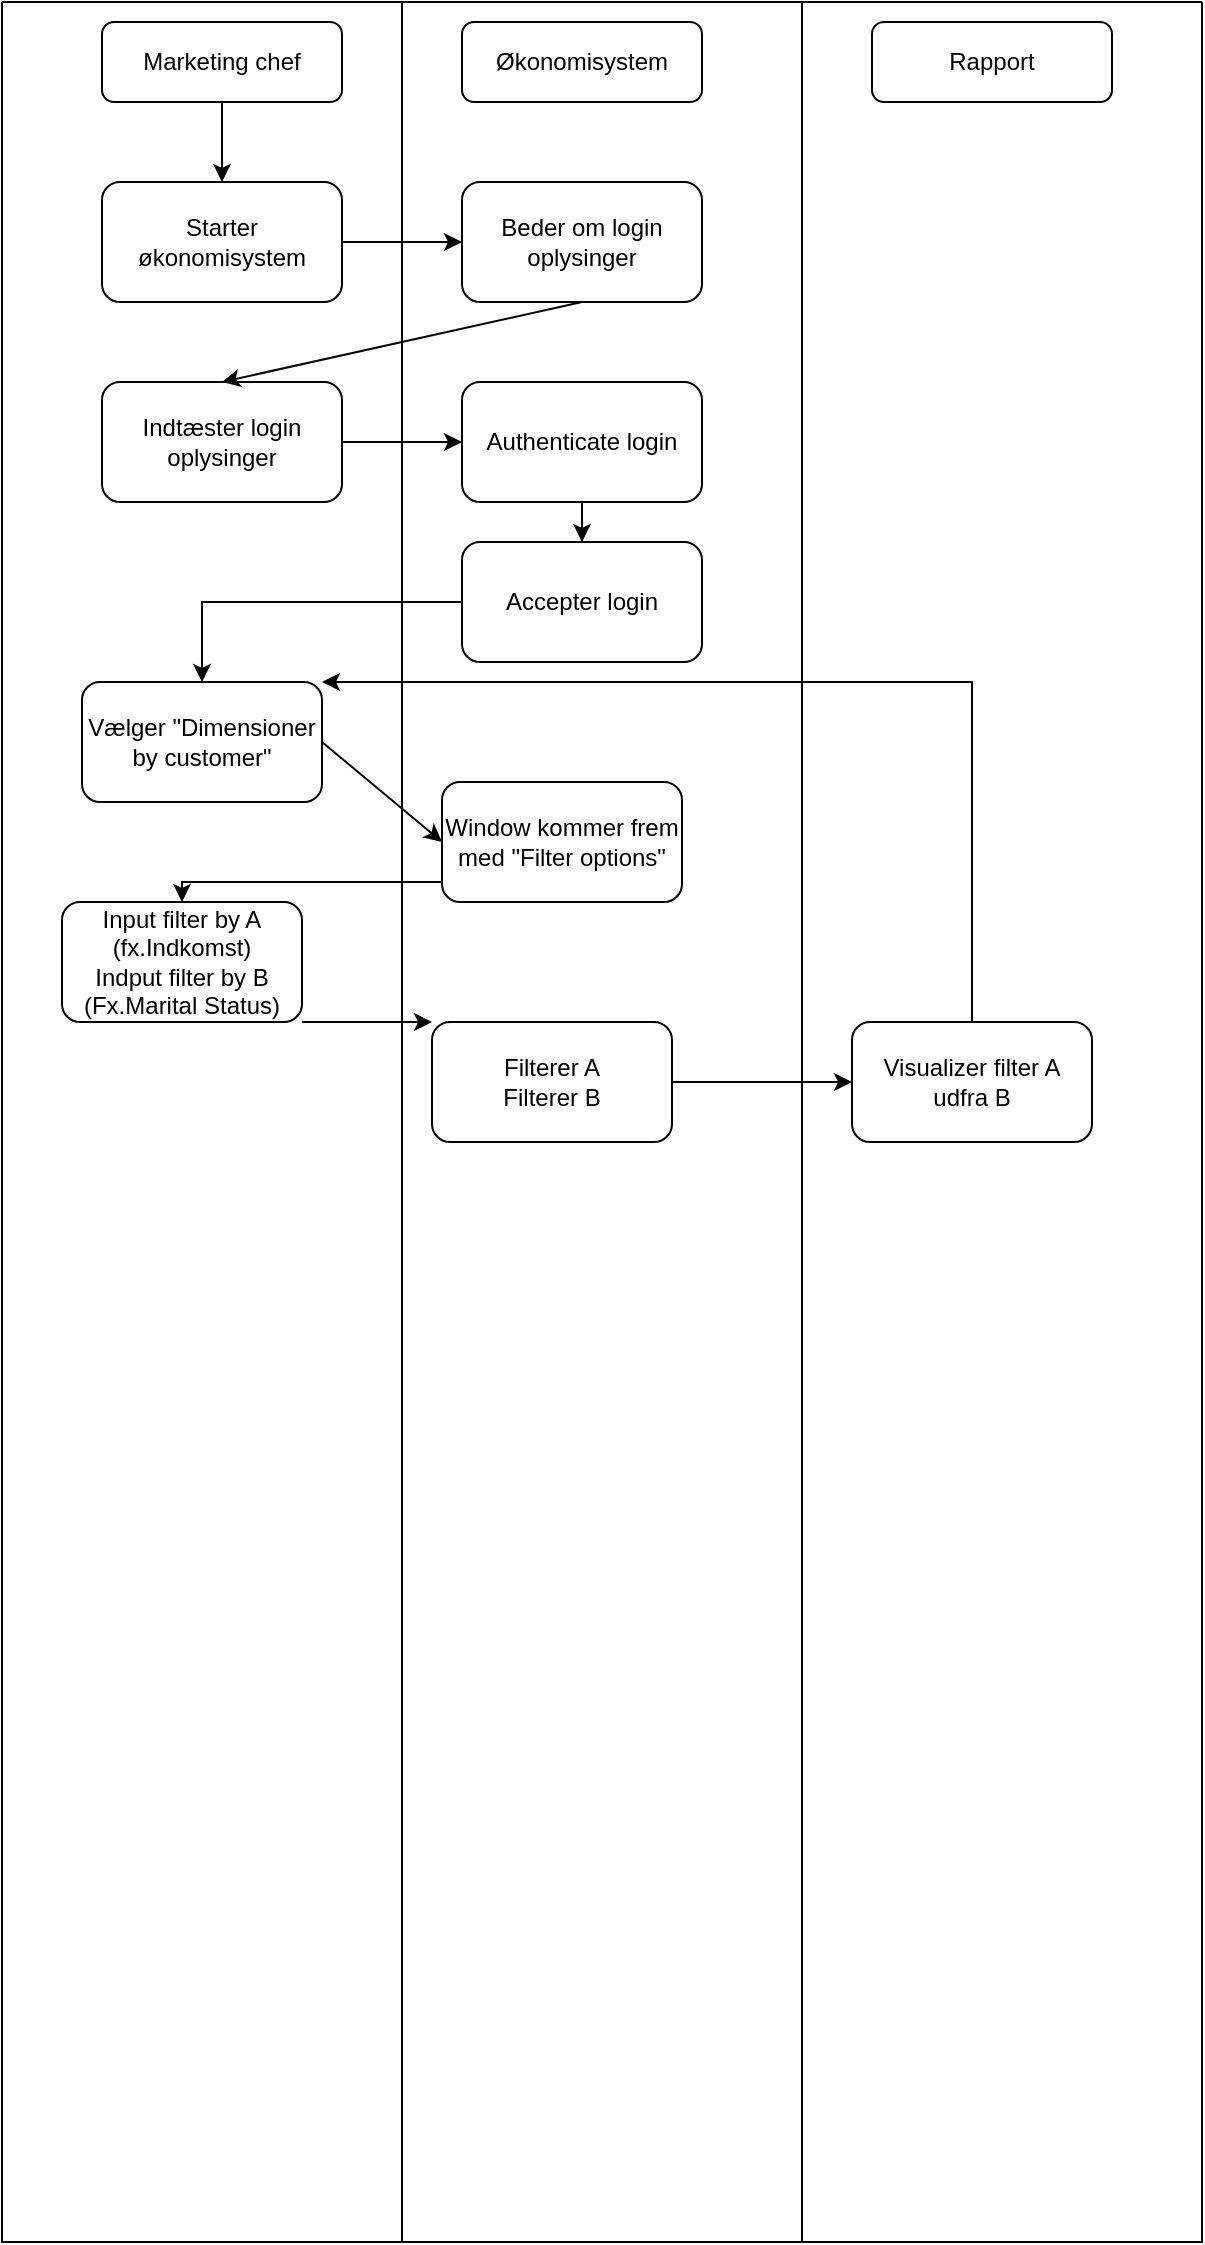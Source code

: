 <mxfile version="15.6.2" type="github">
  <diagram id="C5RBs43oDa-KdzZeNtuy" name="Page-1">
    <mxGraphModel dx="914" dy="619" grid="1" gridSize="10" guides="1" tooltips="1" connect="1" arrows="1" fold="1" page="1" pageScale="1" pageWidth="827" pageHeight="1169" math="0" shadow="0">
      <root>
        <mxCell id="WIyWlLk6GJQsqaUBKTNV-0" />
        <mxCell id="WIyWlLk6GJQsqaUBKTNV-1" parent="WIyWlLk6GJQsqaUBKTNV-0" />
        <mxCell id="kapqsO1IGRCeIKejU_jP-0" value="" style="swimlane;startSize=0;" vertex="1" parent="WIyWlLk6GJQsqaUBKTNV-1">
          <mxGeometry width="200" height="1120" as="geometry" />
        </mxCell>
        <mxCell id="kapqsO1IGRCeIKejU_jP-23" value="" style="edgeStyle=orthogonalEdgeStyle;rounded=0;orthogonalLoop=1;jettySize=auto;html=1;" edge="1" parent="kapqsO1IGRCeIKejU_jP-0" source="WIyWlLk6GJQsqaUBKTNV-3" target="kapqsO1IGRCeIKejU_jP-19">
          <mxGeometry relative="1" as="geometry" />
        </mxCell>
        <mxCell id="WIyWlLk6GJQsqaUBKTNV-3" value="Marketing chef" style="rounded=1;whiteSpace=wrap;html=1;fontSize=12;glass=0;strokeWidth=1;shadow=0;" parent="kapqsO1IGRCeIKejU_jP-0" vertex="1">
          <mxGeometry x="50" y="10" width="120" height="40" as="geometry" />
        </mxCell>
        <mxCell id="kapqsO1IGRCeIKejU_jP-8" value="Input filter by A (fx.Indkomst)&lt;br&gt;Indput filter by B (Fx.Marital Status)" style="rounded=1;whiteSpace=wrap;html=1;" vertex="1" parent="kapqsO1IGRCeIKejU_jP-0">
          <mxGeometry x="30" y="450" width="120" height="60" as="geometry" />
        </mxCell>
        <mxCell id="kapqsO1IGRCeIKejU_jP-19" value="Starter økonomisystem" style="rounded=1;whiteSpace=wrap;html=1;" vertex="1" parent="kapqsO1IGRCeIKejU_jP-0">
          <mxGeometry x="50" y="90" width="120" height="60" as="geometry" />
        </mxCell>
        <mxCell id="kapqsO1IGRCeIKejU_jP-21" value="Indtæster login oplysinger" style="rounded=1;whiteSpace=wrap;html=1;" vertex="1" parent="kapqsO1IGRCeIKejU_jP-0">
          <mxGeometry x="50" y="190" width="120" height="60" as="geometry" />
        </mxCell>
        <mxCell id="kapqsO1IGRCeIKejU_jP-30" value="Vælger &quot;Dimensioner by customer&quot;" style="whiteSpace=wrap;html=1;rounded=1;" vertex="1" parent="kapqsO1IGRCeIKejU_jP-0">
          <mxGeometry x="40" y="340" width="120" height="60" as="geometry" />
        </mxCell>
        <mxCell id="kapqsO1IGRCeIKejU_jP-2" value="" style="swimlane;startSize=0;" vertex="1" parent="WIyWlLk6GJQsqaUBKTNV-1">
          <mxGeometry x="400" width="200" height="1120" as="geometry" />
        </mxCell>
        <mxCell id="kapqsO1IGRCeIKejU_jP-6" value="Rapport" style="rounded=1;whiteSpace=wrap;html=1;fontSize=12;glass=0;strokeWidth=1;shadow=0;" vertex="1" parent="kapqsO1IGRCeIKejU_jP-2">
          <mxGeometry x="35" y="10" width="120" height="40" as="geometry" />
        </mxCell>
        <mxCell id="kapqsO1IGRCeIKejU_jP-10" value="Visualizer filter A udfra B" style="rounded=1;whiteSpace=wrap;html=1;" vertex="1" parent="kapqsO1IGRCeIKejU_jP-2">
          <mxGeometry x="25" y="510" width="120" height="60" as="geometry" />
        </mxCell>
        <mxCell id="kapqsO1IGRCeIKejU_jP-5" value="" style="swimlane;startSize=0;" vertex="1" parent="WIyWlLk6GJQsqaUBKTNV-1">
          <mxGeometry x="200" width="200" height="1120" as="geometry" />
        </mxCell>
        <mxCell id="kapqsO1IGRCeIKejU_jP-9" value="Filterer A&lt;br&gt;Filterer B" style="rounded=1;whiteSpace=wrap;html=1;" vertex="1" parent="kapqsO1IGRCeIKejU_jP-5">
          <mxGeometry x="15" y="510" width="120" height="60" as="geometry" />
        </mxCell>
        <mxCell id="kapqsO1IGRCeIKejU_jP-20" value="Beder om login oplysinger" style="rounded=1;whiteSpace=wrap;html=1;" vertex="1" parent="kapqsO1IGRCeIKejU_jP-5">
          <mxGeometry x="30" y="90" width="120" height="60" as="geometry" />
        </mxCell>
        <mxCell id="kapqsO1IGRCeIKejU_jP-22" value="Authenticate login" style="rounded=1;whiteSpace=wrap;html=1;" vertex="1" parent="kapqsO1IGRCeIKejU_jP-5">
          <mxGeometry x="30" y="190" width="120" height="60" as="geometry" />
        </mxCell>
        <mxCell id="kapqsO1IGRCeIKejU_jP-4" value="Økonomisystem" style="rounded=1;whiteSpace=wrap;html=1;fontSize=12;glass=0;strokeWidth=1;shadow=0;" vertex="1" parent="kapqsO1IGRCeIKejU_jP-5">
          <mxGeometry x="30" y="10" width="120" height="40" as="geometry" />
        </mxCell>
        <mxCell id="kapqsO1IGRCeIKejU_jP-28" value="Accepter login" style="whiteSpace=wrap;html=1;rounded=1;" vertex="1" parent="kapqsO1IGRCeIKejU_jP-5">
          <mxGeometry x="30" y="270" width="120" height="60" as="geometry" />
        </mxCell>
        <mxCell id="kapqsO1IGRCeIKejU_jP-29" value="" style="edgeStyle=orthogonalEdgeStyle;rounded=0;orthogonalLoop=1;jettySize=auto;html=1;" edge="1" parent="kapqsO1IGRCeIKejU_jP-5" source="kapqsO1IGRCeIKejU_jP-22" target="kapqsO1IGRCeIKejU_jP-28">
          <mxGeometry relative="1" as="geometry" />
        </mxCell>
        <mxCell id="kapqsO1IGRCeIKejU_jP-34" value="Window kommer frem med &quot;Filter options&quot;" style="whiteSpace=wrap;html=1;rounded=1;" vertex="1" parent="kapqsO1IGRCeIKejU_jP-5">
          <mxGeometry x="20" y="390" width="120" height="60" as="geometry" />
        </mxCell>
        <mxCell id="kapqsO1IGRCeIKejU_jP-13" value="" style="edgeStyle=orthogonalEdgeStyle;rounded=0;orthogonalLoop=1;jettySize=auto;html=1;" edge="1" parent="WIyWlLk6GJQsqaUBKTNV-1" source="kapqsO1IGRCeIKejU_jP-9" target="kapqsO1IGRCeIKejU_jP-10">
          <mxGeometry relative="1" as="geometry" />
        </mxCell>
        <mxCell id="kapqsO1IGRCeIKejU_jP-18" value="" style="edgeStyle=orthogonalEdgeStyle;rounded=0;orthogonalLoop=1;jettySize=auto;html=1;exitX=0.5;exitY=0;exitDx=0;exitDy=0;entryX=1;entryY=0;entryDx=0;entryDy=0;" edge="1" parent="WIyWlLk6GJQsqaUBKTNV-1" source="kapqsO1IGRCeIKejU_jP-10" target="kapqsO1IGRCeIKejU_jP-30">
          <mxGeometry relative="1" as="geometry">
            <mxPoint x="270" y="610" as="targetPoint" />
            <Array as="points">
              <mxPoint x="485" y="340" />
            </Array>
          </mxGeometry>
        </mxCell>
        <mxCell id="kapqsO1IGRCeIKejU_jP-24" value="" style="edgeStyle=orthogonalEdgeStyle;rounded=0;orthogonalLoop=1;jettySize=auto;html=1;" edge="1" parent="WIyWlLk6GJQsqaUBKTNV-1" source="kapqsO1IGRCeIKejU_jP-19" target="kapqsO1IGRCeIKejU_jP-20">
          <mxGeometry relative="1" as="geometry" />
        </mxCell>
        <mxCell id="kapqsO1IGRCeIKejU_jP-26" value="" style="endArrow=classic;html=1;rounded=0;entryX=0.5;entryY=0;entryDx=0;entryDy=0;exitX=0.5;exitY=1;exitDx=0;exitDy=0;" edge="1" parent="WIyWlLk6GJQsqaUBKTNV-1" source="kapqsO1IGRCeIKejU_jP-20" target="kapqsO1IGRCeIKejU_jP-21">
          <mxGeometry width="50" height="50" relative="1" as="geometry">
            <mxPoint x="340" y="290" as="sourcePoint" />
            <mxPoint x="390" y="240" as="targetPoint" />
          </mxGeometry>
        </mxCell>
        <mxCell id="kapqsO1IGRCeIKejU_jP-27" value="" style="edgeStyle=orthogonalEdgeStyle;rounded=0;orthogonalLoop=1;jettySize=auto;html=1;" edge="1" parent="WIyWlLk6GJQsqaUBKTNV-1" source="kapqsO1IGRCeIKejU_jP-21" target="kapqsO1IGRCeIKejU_jP-22">
          <mxGeometry relative="1" as="geometry" />
        </mxCell>
        <mxCell id="kapqsO1IGRCeIKejU_jP-31" value="" style="edgeStyle=orthogonalEdgeStyle;rounded=0;orthogonalLoop=1;jettySize=auto;html=1;" edge="1" parent="WIyWlLk6GJQsqaUBKTNV-1" source="kapqsO1IGRCeIKejU_jP-28" target="kapqsO1IGRCeIKejU_jP-30">
          <mxGeometry relative="1" as="geometry" />
        </mxCell>
        <mxCell id="kapqsO1IGRCeIKejU_jP-38" value="" style="endArrow=classic;html=1;rounded=0;exitX=1;exitY=1;exitDx=0;exitDy=0;entryX=0;entryY=0;entryDx=0;entryDy=0;" edge="1" parent="WIyWlLk6GJQsqaUBKTNV-1" source="kapqsO1IGRCeIKejU_jP-8" target="kapqsO1IGRCeIKejU_jP-9">
          <mxGeometry width="50" height="50" relative="1" as="geometry">
            <mxPoint x="310" y="530" as="sourcePoint" />
            <mxPoint x="360" y="480" as="targetPoint" />
          </mxGeometry>
        </mxCell>
        <mxCell id="kapqsO1IGRCeIKejU_jP-36" value="" style="endArrow=classic;html=1;rounded=0;entryX=0;entryY=0.5;entryDx=0;entryDy=0;exitX=1;exitY=0.5;exitDx=0;exitDy=0;" edge="1" parent="WIyWlLk6GJQsqaUBKTNV-1" source="kapqsO1IGRCeIKejU_jP-30" target="kapqsO1IGRCeIKejU_jP-34">
          <mxGeometry width="50" height="50" relative="1" as="geometry">
            <mxPoint x="150" y="390" as="sourcePoint" />
            <mxPoint x="360" y="320" as="targetPoint" />
          </mxGeometry>
        </mxCell>
        <mxCell id="kapqsO1IGRCeIKejU_jP-37" value="" style="edgeStyle=orthogonalEdgeStyle;rounded=0;orthogonalLoop=1;jettySize=auto;html=1;entryX=0.5;entryY=0;entryDx=0;entryDy=0;" edge="1" parent="WIyWlLk6GJQsqaUBKTNV-1" source="kapqsO1IGRCeIKejU_jP-34" target="kapqsO1IGRCeIKejU_jP-8">
          <mxGeometry relative="1" as="geometry">
            <mxPoint x="150" y="450" as="targetPoint" />
            <Array as="points">
              <mxPoint x="90" y="440" />
            </Array>
          </mxGeometry>
        </mxCell>
      </root>
    </mxGraphModel>
  </diagram>
</mxfile>
